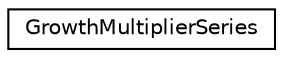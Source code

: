 digraph "Graphical Class Hierarchy"
{
 // LATEX_PDF_SIZE
  edge [fontname="Helvetica",fontsize="10",labelfontname="Helvetica",labelfontsize="10"];
  node [fontname="Helvetica",fontsize="10",shape=record];
  rankdir="LR";
  Node0 [label="GrowthMultiplierSeries",height=0.2,width=0.4,color="black", fillcolor="white", style="filled",URL="$classmoja_1_1modules_1_1cbm_1_1GrowthMultiplierSeries.html",tooltip=" "];
}
